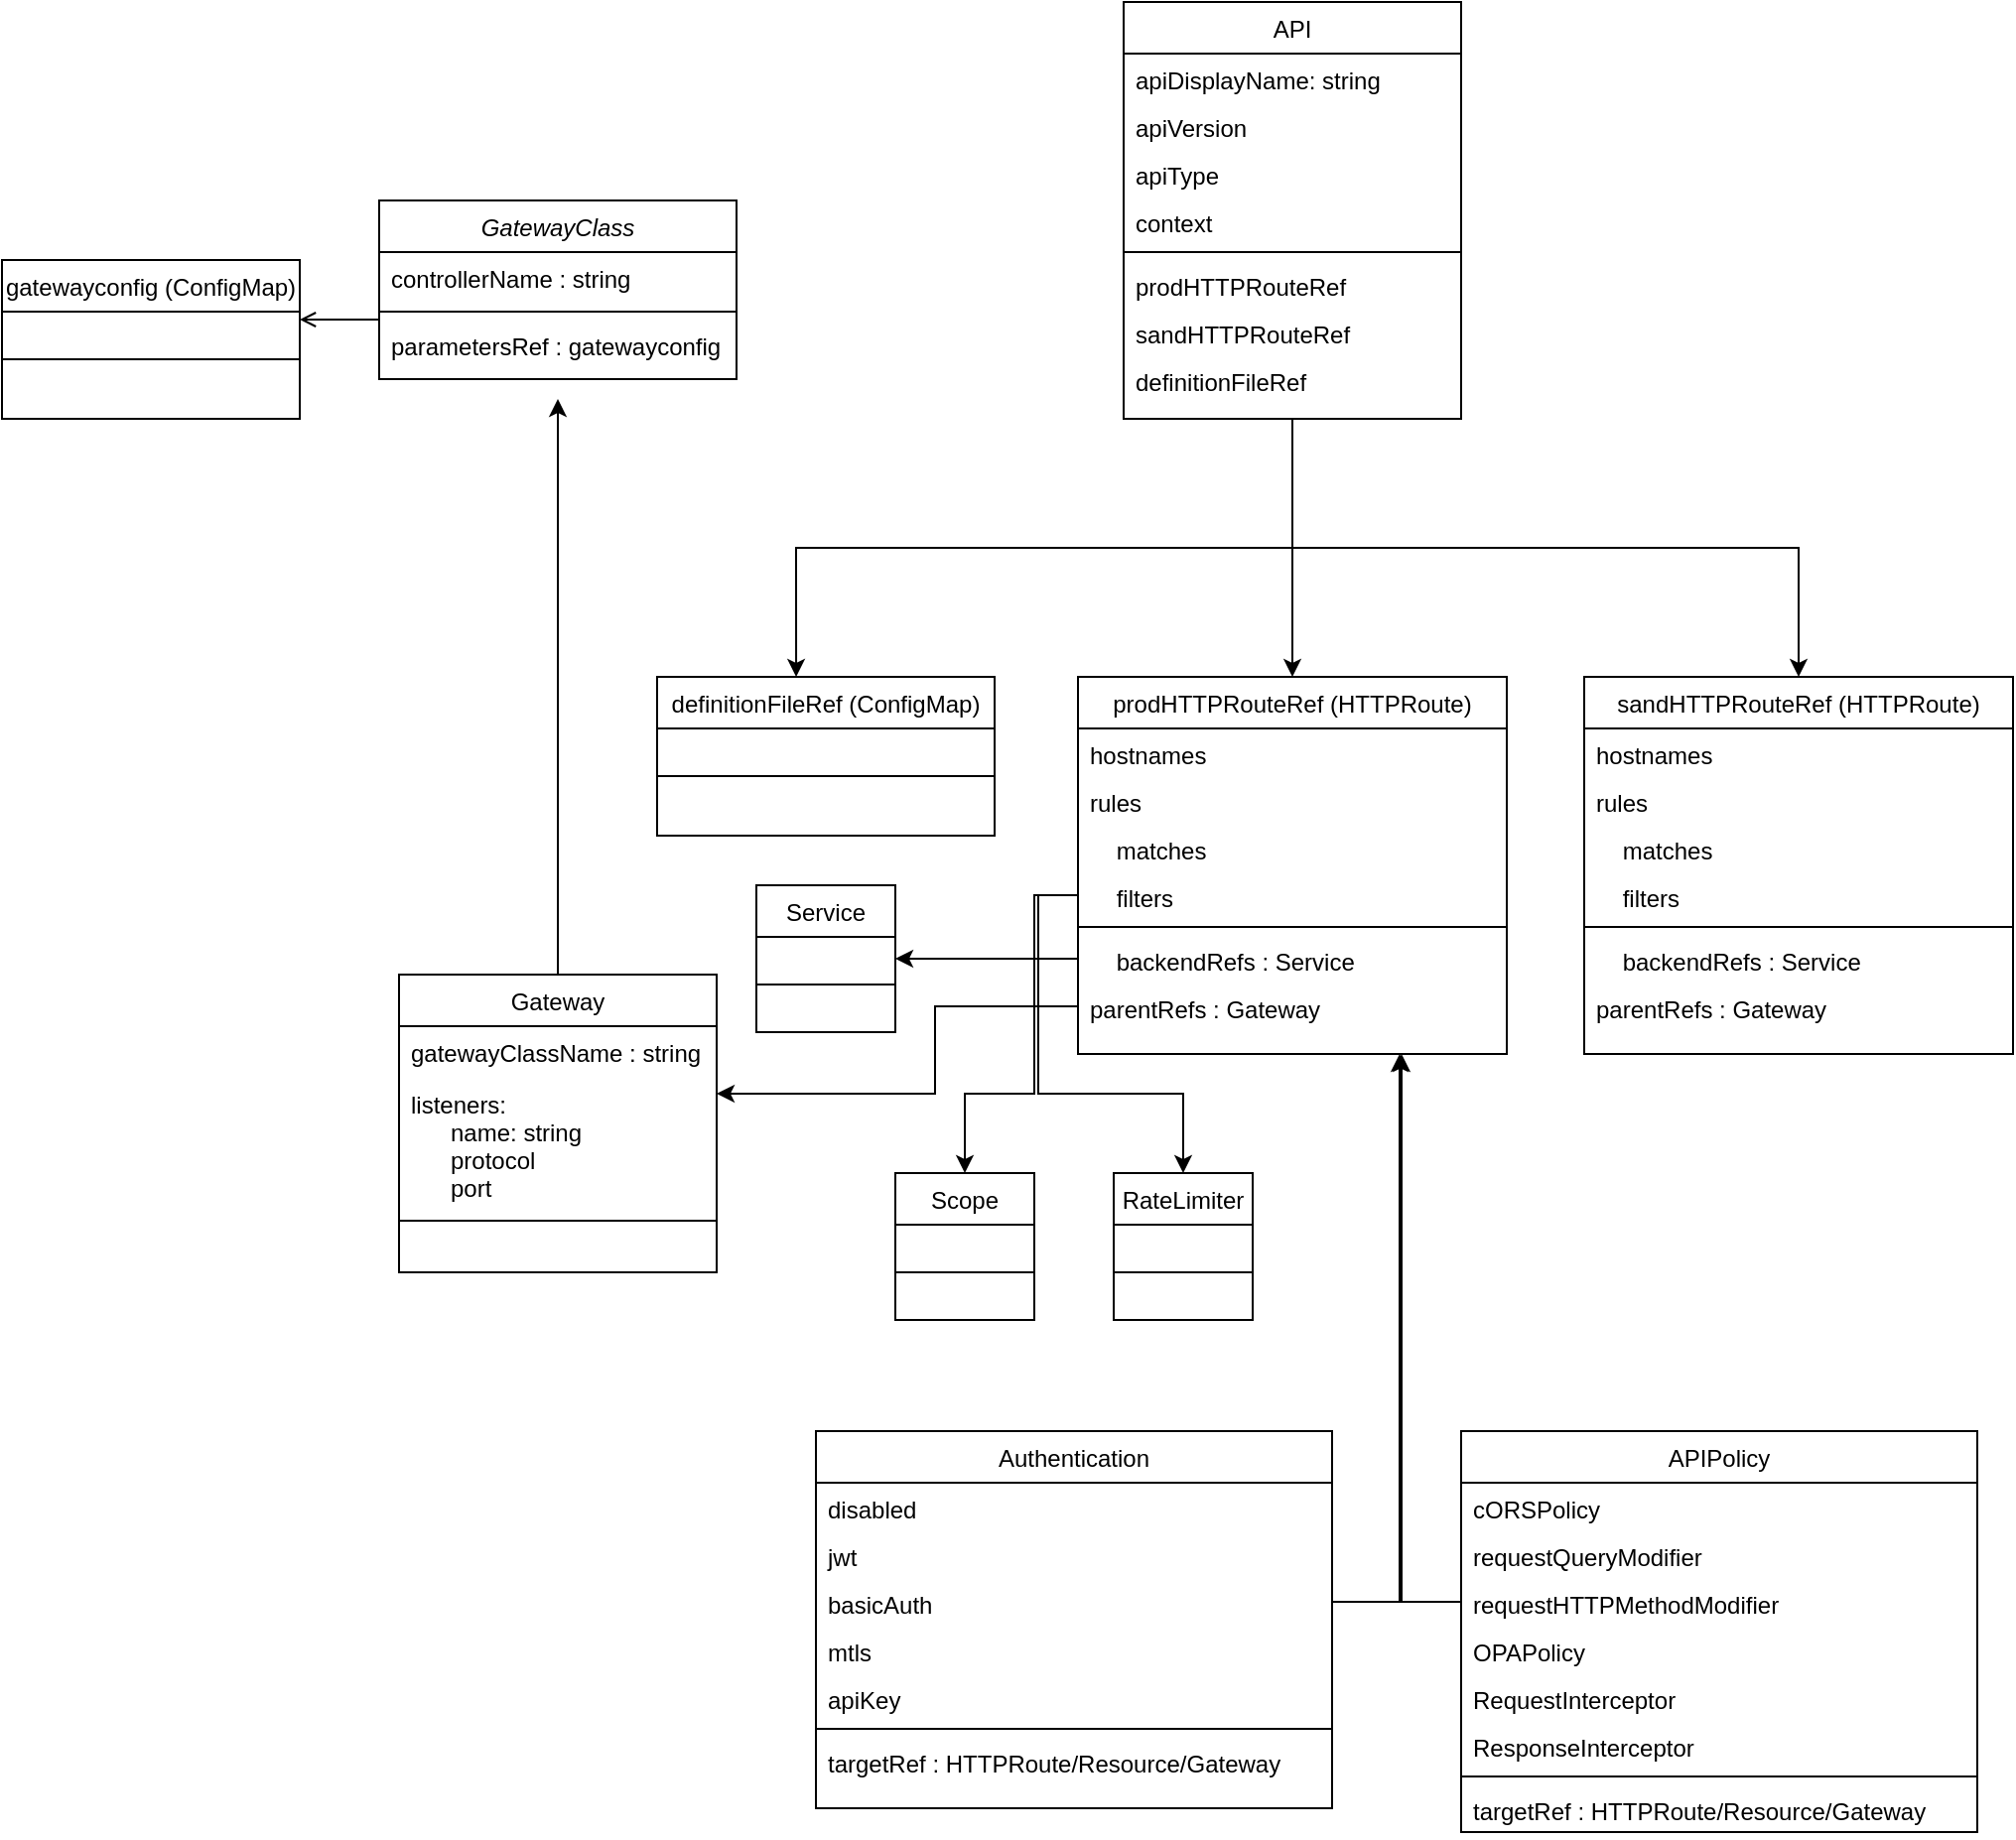 <mxfile version="20.5.3" type="embed"><diagram id="C5RBs43oDa-KdzZeNtuy" name="Page-1"><mxGraphModel dx="1669" dy="625" grid="1" gridSize="10" guides="1" tooltips="1" connect="1" arrows="1" fold="1" page="1" pageScale="1" pageWidth="827" pageHeight="1169" math="0" shadow="0"><root><mxCell id="WIyWlLk6GJQsqaUBKTNV-0"/><mxCell id="WIyWlLk6GJQsqaUBKTNV-1" parent="WIyWlLk6GJQsqaUBKTNV-0"/><mxCell id="nmCX1HU52F9oMf6bqaSX-96" style="edgeStyle=orthogonalEdgeStyle;rounded=0;orthogonalLoop=1;jettySize=auto;html=1;" parent="WIyWlLk6GJQsqaUBKTNV-1" source="zkfFHV4jXpPFQw0GAbJ--6" edge="1"><mxGeometry relative="1" as="geometry"><mxPoint x="-60" y="470" as="targetPoint"/></mxGeometry></mxCell><mxCell id="zkfFHV4jXpPFQw0GAbJ--6" value="Gateway" style="swimlane;fontStyle=0;align=center;verticalAlign=top;childLayout=stackLayout;horizontal=1;startSize=26;horizontalStack=0;resizeParent=1;resizeLast=0;collapsible=1;marginBottom=0;rounded=0;shadow=0;strokeWidth=1;" parent="WIyWlLk6GJQsqaUBKTNV-1" vertex="1"><mxGeometry x="-140" y="760" width="160" height="150" as="geometry"><mxRectangle x="130" y="380" width="160" height="26" as="alternateBounds"/></mxGeometry></mxCell><mxCell id="zkfFHV4jXpPFQw0GAbJ--7" value="gatewayClassName : string" style="text;align=left;verticalAlign=top;spacingLeft=4;spacingRight=4;overflow=hidden;rotatable=0;points=[[0,0.5],[1,0.5]];portConstraint=eastwest;" parent="zkfFHV4jXpPFQw0GAbJ--6" vertex="1"><mxGeometry y="26" width="160" height="26" as="geometry"/></mxCell><mxCell id="zkfFHV4jXpPFQw0GAbJ--8" value="listeners:&#10;      name: string&#10;      protocol&#10;      port&#10;" style="text;align=left;verticalAlign=top;spacingLeft=4;spacingRight=4;overflow=hidden;rotatable=0;points=[[0,0.5],[1,0.5]];portConstraint=eastwest;rounded=0;shadow=0;html=0;" parent="zkfFHV4jXpPFQw0GAbJ--6" vertex="1"><mxGeometry y="52" width="160" height="68" as="geometry"/></mxCell><mxCell id="zkfFHV4jXpPFQw0GAbJ--9" value="" style="line;html=1;strokeWidth=1;align=left;verticalAlign=middle;spacingTop=-1;spacingLeft=3;spacingRight=3;rotatable=0;labelPosition=right;points=[];portConstraint=eastwest;" parent="zkfFHV4jXpPFQw0GAbJ--6" vertex="1"><mxGeometry y="120" width="160" height="8" as="geometry"/></mxCell><mxCell id="nmCX1HU52F9oMf6bqaSX-47" style="edgeStyle=orthogonalEdgeStyle;rounded=0;orthogonalLoop=1;jettySize=auto;html=1;exitX=0.5;exitY=1;exitDx=0;exitDy=0;entryX=0.412;entryY=0;entryDx=0;entryDy=0;entryPerimeter=0;" parent="WIyWlLk6GJQsqaUBKTNV-1" source="zkfFHV4jXpPFQw0GAbJ--13" target="nmCX1HU52F9oMf6bqaSX-29" edge="1"><mxGeometry relative="1" as="geometry"><mxPoint x="395" y="560" as="targetPoint"/><Array as="points"><mxPoint x="310" y="545"/><mxPoint x="60" y="545"/></Array></mxGeometry></mxCell><mxCell id="nmCX1HU52F9oMf6bqaSX-48" style="edgeStyle=orthogonalEdgeStyle;rounded=0;orthogonalLoop=1;jettySize=auto;html=1;exitX=0.5;exitY=1;exitDx=0;exitDy=0;" parent="WIyWlLk6GJQsqaUBKTNV-1" source="zkfFHV4jXpPFQw0GAbJ--13" target="nmCX1HU52F9oMf6bqaSX-19" edge="1"><mxGeometry relative="1" as="geometry"><Array as="points"><mxPoint x="310" y="570"/><mxPoint x="310" y="570"/></Array></mxGeometry></mxCell><mxCell id="nmCX1HU52F9oMf6bqaSX-49" style="edgeStyle=orthogonalEdgeStyle;rounded=0;orthogonalLoop=1;jettySize=auto;html=1;exitX=0.75;exitY=1;exitDx=0;exitDy=0;entryX=0.5;entryY=0;entryDx=0;entryDy=0;" parent="WIyWlLk6GJQsqaUBKTNV-1" source="zkfFHV4jXpPFQw0GAbJ--13" target="nmCX1HU52F9oMf6bqaSX-35" edge="1"><mxGeometry relative="1" as="geometry"><Array as="points"><mxPoint x="310" y="480"/><mxPoint x="310" y="545"/><mxPoint x="565" y="545"/></Array></mxGeometry></mxCell><mxCell id="zkfFHV4jXpPFQw0GAbJ--13" value="API" style="swimlane;fontStyle=0;align=center;verticalAlign=top;childLayout=stackLayout;horizontal=1;startSize=26;horizontalStack=0;resizeParent=1;resizeLast=0;collapsible=1;marginBottom=0;rounded=0;shadow=0;strokeWidth=1;" parent="WIyWlLk6GJQsqaUBKTNV-1" vertex="1"><mxGeometry x="225" y="270" width="170" height="210" as="geometry"><mxRectangle x="340" y="380" width="170" height="26" as="alternateBounds"/></mxGeometry></mxCell><mxCell id="zkfFHV4jXpPFQw0GAbJ--14" value="apiDisplayName: string" style="text;align=left;verticalAlign=top;spacingLeft=4;spacingRight=4;overflow=hidden;rotatable=0;points=[[0,0.5],[1,0.5]];portConstraint=eastwest;" parent="zkfFHV4jXpPFQw0GAbJ--13" vertex="1"><mxGeometry y="26" width="170" height="24" as="geometry"/></mxCell><mxCell id="nmCX1HU52F9oMf6bqaSX-13" value="apiVersion" style="text;align=left;verticalAlign=top;spacingLeft=4;spacingRight=4;overflow=hidden;rotatable=0;points=[[0,0.5],[1,0.5]];portConstraint=eastwest;" parent="zkfFHV4jXpPFQw0GAbJ--13" vertex="1"><mxGeometry y="50" width="170" height="24" as="geometry"/></mxCell><mxCell id="nmCX1HU52F9oMf6bqaSX-17" value="apiType" style="text;align=left;verticalAlign=top;spacingLeft=4;spacingRight=4;overflow=hidden;rotatable=0;points=[[0,0.5],[1,0.5]];portConstraint=eastwest;" parent="zkfFHV4jXpPFQw0GAbJ--13" vertex="1"><mxGeometry y="74" width="170" height="24" as="geometry"/></mxCell><mxCell id="nmCX1HU52F9oMf6bqaSX-18" value="context" style="text;align=left;verticalAlign=top;spacingLeft=4;spacingRight=4;overflow=hidden;rotatable=0;points=[[0,0.5],[1,0.5]];portConstraint=eastwest;" parent="zkfFHV4jXpPFQw0GAbJ--13" vertex="1"><mxGeometry y="98" width="170" height="24" as="geometry"/></mxCell><mxCell id="zkfFHV4jXpPFQw0GAbJ--15" value="" style="line;html=1;strokeWidth=1;align=left;verticalAlign=middle;spacingTop=-1;spacingLeft=3;spacingRight=3;rotatable=0;labelPosition=right;points=[];portConstraint=eastwest;" parent="zkfFHV4jXpPFQw0GAbJ--13" vertex="1"><mxGeometry y="122" width="170" height="8" as="geometry"/></mxCell><mxCell id="nmCX1HU52F9oMf6bqaSX-15" value="prodHTTPRouteRef" style="text;align=left;verticalAlign=top;spacingLeft=4;spacingRight=4;overflow=hidden;rotatable=0;points=[[0,0.5],[1,0.5]];portConstraint=eastwest;" parent="zkfFHV4jXpPFQw0GAbJ--13" vertex="1"><mxGeometry y="130" width="170" height="24" as="geometry"/></mxCell><mxCell id="nmCX1HU52F9oMf6bqaSX-16" value="sandHTTPRouteRef" style="text;align=left;verticalAlign=top;spacingLeft=4;spacingRight=4;overflow=hidden;rotatable=0;points=[[0,0.5],[1,0.5]];portConstraint=eastwest;" parent="zkfFHV4jXpPFQw0GAbJ--13" vertex="1"><mxGeometry y="154" width="170" height="24" as="geometry"/></mxCell><mxCell id="nmCX1HU52F9oMf6bqaSX-14" value="definitionFileRef" style="text;align=left;verticalAlign=top;spacingLeft=4;spacingRight=4;overflow=hidden;rotatable=0;points=[[0,0.5],[1,0.5]];portConstraint=eastwest;" parent="zkfFHV4jXpPFQw0GAbJ--13" vertex="1"><mxGeometry y="178" width="170" height="24" as="geometry"/></mxCell><mxCell id="nmCX1HU52F9oMf6bqaSX-54" style="edgeStyle=orthogonalEdgeStyle;rounded=0;orthogonalLoop=1;jettySize=auto;html=1;exitX=0;exitY=0.5;exitDx=0;exitDy=0;" parent="WIyWlLk6GJQsqaUBKTNV-1" source="nmCX1HU52F9oMf6bqaSX-20" target="zkfFHV4jXpPFQw0GAbJ--8" edge="1"><mxGeometry relative="1" as="geometry"><mxPoint x="780" y="890" as="targetPoint"/><Array as="points"><mxPoint x="130" y="776"/><mxPoint x="130" y="820"/></Array></mxGeometry></mxCell><mxCell id="nmCX1HU52F9oMf6bqaSX-58" style="edgeStyle=orthogonalEdgeStyle;rounded=0;orthogonalLoop=1;jettySize=auto;html=1;entryX=1;entryY=0.5;entryDx=0;entryDy=0;" parent="WIyWlLk6GJQsqaUBKTNV-1" source="nmCX1HU52F9oMf6bqaSX-25" target="nmCX1HU52F9oMf6bqaSX-56" edge="1"><mxGeometry relative="1" as="geometry"/></mxCell><mxCell id="nmCX1HU52F9oMf6bqaSX-19" value="prodHTTPRouteRef (HTTPRoute)" style="swimlane;fontStyle=0;align=center;verticalAlign=top;childLayout=stackLayout;horizontal=1;startSize=26;horizontalStack=0;resizeParent=1;resizeLast=0;collapsible=1;marginBottom=0;rounded=0;shadow=0;strokeWidth=1;" parent="WIyWlLk6GJQsqaUBKTNV-1" vertex="1"><mxGeometry x="202" y="610" width="216" height="190" as="geometry"><mxRectangle x="340" y="380" width="170" height="26" as="alternateBounds"/></mxGeometry></mxCell><mxCell id="nmCX1HU52F9oMf6bqaSX-21" value="hostnames" style="text;align=left;verticalAlign=top;spacingLeft=4;spacingRight=4;overflow=hidden;rotatable=0;points=[[0,0.5],[1,0.5]];portConstraint=eastwest;" parent="nmCX1HU52F9oMf6bqaSX-19" vertex="1"><mxGeometry y="26" width="216" height="24" as="geometry"/></mxCell><mxCell id="nmCX1HU52F9oMf6bqaSX-22" value="rules" style="text;align=left;verticalAlign=top;spacingLeft=4;spacingRight=4;overflow=hidden;rotatable=0;points=[[0,0.5],[1,0.5]];portConstraint=eastwest;" parent="nmCX1HU52F9oMf6bqaSX-19" vertex="1"><mxGeometry y="50" width="216" height="24" as="geometry"/></mxCell><mxCell id="nmCX1HU52F9oMf6bqaSX-23" value="    matches " style="text;align=left;verticalAlign=top;spacingLeft=4;spacingRight=4;overflow=hidden;rotatable=0;points=[[0,0.5],[1,0.5]];portConstraint=eastwest;" parent="nmCX1HU52F9oMf6bqaSX-19" vertex="1"><mxGeometry y="74" width="216" height="24" as="geometry"/></mxCell><mxCell id="nmCX1HU52F9oMf6bqaSX-34" value="    filters " style="text;align=left;verticalAlign=top;spacingLeft=4;spacingRight=4;overflow=hidden;rotatable=0;points=[[0,0.5],[1,0.5]];portConstraint=eastwest;" parent="nmCX1HU52F9oMf6bqaSX-19" vertex="1"><mxGeometry y="98" width="216" height="24" as="geometry"/></mxCell><mxCell id="nmCX1HU52F9oMf6bqaSX-24" value="" style="line;html=1;strokeWidth=1;align=left;verticalAlign=middle;spacingTop=-1;spacingLeft=3;spacingRight=3;rotatable=0;labelPosition=right;points=[];portConstraint=eastwest;" parent="nmCX1HU52F9oMf6bqaSX-19" vertex="1"><mxGeometry y="122" width="216" height="8" as="geometry"/></mxCell><mxCell id="nmCX1HU52F9oMf6bqaSX-25" value="    backendRefs : Service" style="text;align=left;verticalAlign=top;spacingLeft=4;spacingRight=4;overflow=hidden;rotatable=0;points=[[0,0.5],[1,0.5]];portConstraint=eastwest;" parent="nmCX1HU52F9oMf6bqaSX-19" vertex="1"><mxGeometry y="130" width="216" height="24" as="geometry"/></mxCell><mxCell id="nmCX1HU52F9oMf6bqaSX-20" value="parentRefs : Gateway" style="text;align=left;verticalAlign=top;spacingLeft=4;spacingRight=4;overflow=hidden;rotatable=0;points=[[0,0.5],[1,0.5]];portConstraint=eastwest;" parent="nmCX1HU52F9oMf6bqaSX-19" vertex="1"><mxGeometry y="154" width="216" height="24" as="geometry"/></mxCell><mxCell id="nmCX1HU52F9oMf6bqaSX-29" value="definitionFileRef (ConfigMap)" style="swimlane;fontStyle=0;align=center;verticalAlign=top;childLayout=stackLayout;horizontal=1;startSize=26;horizontalStack=0;resizeParent=1;resizeLast=0;collapsible=1;marginBottom=0;rounded=0;shadow=0;strokeWidth=1;" parent="WIyWlLk6GJQsqaUBKTNV-1" vertex="1"><mxGeometry x="-10" y="610" width="170" height="80" as="geometry"><mxRectangle x="550" y="140" width="160" height="26" as="alternateBounds"/></mxGeometry></mxCell><mxCell id="nmCX1HU52F9oMf6bqaSX-30" value="" style="line;html=1;strokeWidth=1;align=left;verticalAlign=middle;spacingTop=-1;spacingLeft=3;spacingRight=3;rotatable=0;labelPosition=right;points=[];portConstraint=eastwest;" parent="nmCX1HU52F9oMf6bqaSX-29" vertex="1"><mxGeometry y="26" width="170" height="48" as="geometry"/></mxCell><mxCell id="nmCX1HU52F9oMf6bqaSX-35" value="sandHTTPRouteRef (HTTPRoute)" style="swimlane;fontStyle=0;align=center;verticalAlign=top;childLayout=stackLayout;horizontal=1;startSize=26;horizontalStack=0;resizeParent=1;resizeLast=0;collapsible=1;marginBottom=0;rounded=0;shadow=0;strokeWidth=1;" parent="WIyWlLk6GJQsqaUBKTNV-1" vertex="1"><mxGeometry x="457" y="610" width="216" height="190" as="geometry"><mxRectangle x="340" y="380" width="170" height="26" as="alternateBounds"/></mxGeometry></mxCell><mxCell id="nmCX1HU52F9oMf6bqaSX-37" value="hostnames" style="text;align=left;verticalAlign=top;spacingLeft=4;spacingRight=4;overflow=hidden;rotatable=0;points=[[0,0.5],[1,0.5]];portConstraint=eastwest;" parent="nmCX1HU52F9oMf6bqaSX-35" vertex="1"><mxGeometry y="26" width="216" height="24" as="geometry"/></mxCell><mxCell id="nmCX1HU52F9oMf6bqaSX-38" value="rules" style="text;align=left;verticalAlign=top;spacingLeft=4;spacingRight=4;overflow=hidden;rotatable=0;points=[[0,0.5],[1,0.5]];portConstraint=eastwest;" parent="nmCX1HU52F9oMf6bqaSX-35" vertex="1"><mxGeometry y="50" width="216" height="24" as="geometry"/></mxCell><mxCell id="nmCX1HU52F9oMf6bqaSX-39" value="    matches " style="text;align=left;verticalAlign=top;spacingLeft=4;spacingRight=4;overflow=hidden;rotatable=0;points=[[0,0.5],[1,0.5]];portConstraint=eastwest;" parent="nmCX1HU52F9oMf6bqaSX-35" vertex="1"><mxGeometry y="74" width="216" height="24" as="geometry"/></mxCell><mxCell id="nmCX1HU52F9oMf6bqaSX-40" value="    filters" style="text;align=left;verticalAlign=top;spacingLeft=4;spacingRight=4;overflow=hidden;rotatable=0;points=[[0,0.5],[1,0.5]];portConstraint=eastwest;" parent="nmCX1HU52F9oMf6bqaSX-35" vertex="1"><mxGeometry y="98" width="216" height="24" as="geometry"/></mxCell><mxCell id="nmCX1HU52F9oMf6bqaSX-42" value="" style="line;html=1;strokeWidth=1;align=left;verticalAlign=middle;spacingTop=-1;spacingLeft=3;spacingRight=3;rotatable=0;labelPosition=right;points=[];portConstraint=eastwest;" parent="nmCX1HU52F9oMf6bqaSX-35" vertex="1"><mxGeometry y="122" width="216" height="8" as="geometry"/></mxCell><mxCell id="nmCX1HU52F9oMf6bqaSX-41" value="    backendRefs : Service" style="text;align=left;verticalAlign=top;spacingLeft=4;spacingRight=4;overflow=hidden;rotatable=0;points=[[0,0.5],[1,0.5]];portConstraint=eastwest;" parent="nmCX1HU52F9oMf6bqaSX-35" vertex="1"><mxGeometry y="130" width="216" height="24" as="geometry"/></mxCell><mxCell id="nmCX1HU52F9oMf6bqaSX-36" value="parentRefs : Gateway" style="text;align=left;verticalAlign=top;spacingLeft=4;spacingRight=4;overflow=hidden;rotatable=0;points=[[0,0.5],[1,0.5]];portConstraint=eastwest;" parent="nmCX1HU52F9oMf6bqaSX-35" vertex="1"><mxGeometry y="154" width="216" height="24" as="geometry"/></mxCell><mxCell id="nmCX1HU52F9oMf6bqaSX-56" value="Service" style="swimlane;fontStyle=0;align=center;verticalAlign=top;childLayout=stackLayout;horizontal=1;startSize=26;horizontalStack=0;resizeParent=1;resizeLast=0;collapsible=1;marginBottom=0;rounded=0;shadow=0;strokeWidth=1;" parent="WIyWlLk6GJQsqaUBKTNV-1" vertex="1"><mxGeometry x="40" y="715" width="70" height="74" as="geometry"><mxRectangle x="550" y="140" width="160" height="26" as="alternateBounds"/></mxGeometry></mxCell><mxCell id="nmCX1HU52F9oMf6bqaSX-57" value="" style="line;html=1;strokeWidth=1;align=left;verticalAlign=middle;spacingTop=-1;spacingLeft=3;spacingRight=3;rotatable=0;labelPosition=right;points=[];portConstraint=eastwest;" parent="nmCX1HU52F9oMf6bqaSX-56" vertex="1"><mxGeometry y="26" width="70" height="48" as="geometry"/></mxCell><mxCell id="nmCX1HU52F9oMf6bqaSX-75" style="edgeStyle=orthogonalEdgeStyle;rounded=0;orthogonalLoop=1;jettySize=auto;html=1;exitX=1;exitY=0.5;exitDx=0;exitDy=0;" parent="WIyWlLk6GJQsqaUBKTNV-1" source="nmCX1HU52F9oMf6bqaSX-70" edge="1"><mxGeometry relative="1" as="geometry"><mxPoint x="365" y="800" as="targetPoint"/><mxPoint x="345" y="1076" as="sourcePoint"/><Array as="points"><mxPoint x="365" y="1076"/></Array></mxGeometry></mxCell><mxCell id="nmCX1HU52F9oMf6bqaSX-67" value="Authentication" style="swimlane;fontStyle=0;align=center;verticalAlign=top;childLayout=stackLayout;horizontal=1;startSize=26;horizontalStack=0;resizeParent=1;resizeLast=0;collapsible=1;marginBottom=0;rounded=0;shadow=0;strokeWidth=1;" parent="WIyWlLk6GJQsqaUBKTNV-1" vertex="1"><mxGeometry x="70" y="990" width="260" height="190" as="geometry"><mxRectangle x="340" y="380" width="170" height="26" as="alternateBounds"/></mxGeometry></mxCell><mxCell id="nmCX1HU52F9oMf6bqaSX-69" value="disabled" style="text;align=left;verticalAlign=top;spacingLeft=4;spacingRight=4;overflow=hidden;rotatable=0;points=[[0,0.5],[1,0.5]];portConstraint=eastwest;" parent="nmCX1HU52F9oMf6bqaSX-67" vertex="1"><mxGeometry y="26" width="260" height="24" as="geometry"/></mxCell><mxCell id="nmCX1HU52F9oMf6bqaSX-68" value="jwt" style="text;align=left;verticalAlign=top;spacingLeft=4;spacingRight=4;overflow=hidden;rotatable=0;points=[[0,0.5],[1,0.5]];portConstraint=eastwest;" parent="nmCX1HU52F9oMf6bqaSX-67" vertex="1"><mxGeometry y="50" width="260" height="24" as="geometry"/></mxCell><mxCell id="nmCX1HU52F9oMf6bqaSX-70" value="basicAuth" style="text;align=left;verticalAlign=top;spacingLeft=4;spacingRight=4;overflow=hidden;rotatable=0;points=[[0,0.5],[1,0.5]];portConstraint=eastwest;" parent="nmCX1HU52F9oMf6bqaSX-67" vertex="1"><mxGeometry y="74" width="260" height="24" as="geometry"/></mxCell><mxCell id="nmCX1HU52F9oMf6bqaSX-71" value="mtls" style="text;align=left;verticalAlign=top;spacingLeft=4;spacingRight=4;overflow=hidden;rotatable=0;points=[[0,0.5],[1,0.5]];portConstraint=eastwest;" parent="nmCX1HU52F9oMf6bqaSX-67" vertex="1"><mxGeometry y="98" width="260" height="24" as="geometry"/></mxCell><mxCell id="nmCX1HU52F9oMf6bqaSX-76" value="apiKey" style="text;align=left;verticalAlign=top;spacingLeft=4;spacingRight=4;overflow=hidden;rotatable=0;points=[[0,0.5],[1,0.5]];portConstraint=eastwest;" parent="nmCX1HU52F9oMf6bqaSX-67" vertex="1"><mxGeometry y="122" width="260" height="24" as="geometry"/></mxCell><mxCell id="nmCX1HU52F9oMf6bqaSX-72" value="" style="line;html=1;strokeWidth=1;align=left;verticalAlign=middle;spacingTop=-1;spacingLeft=3;spacingRight=3;rotatable=0;labelPosition=right;points=[];portConstraint=eastwest;" parent="nmCX1HU52F9oMf6bqaSX-67" vertex="1"><mxGeometry y="146" width="260" height="8" as="geometry"/></mxCell><mxCell id="nmCX1HU52F9oMf6bqaSX-73" value="targetRef : HTTPRoute/Resource/Gateway" style="text;align=left;verticalAlign=top;spacingLeft=4;spacingRight=4;overflow=hidden;rotatable=0;points=[[0,0.5],[1,0.5]];portConstraint=eastwest;" parent="nmCX1HU52F9oMf6bqaSX-67" vertex="1"><mxGeometry y="154" width="260" height="24" as="geometry"/></mxCell><mxCell id="nmCX1HU52F9oMf6bqaSX-78" value="APIPolicy" style="swimlane;fontStyle=0;align=center;verticalAlign=top;childLayout=stackLayout;horizontal=1;startSize=26;horizontalStack=0;resizeParent=1;resizeLast=0;collapsible=1;marginBottom=0;rounded=0;shadow=0;strokeWidth=1;" parent="WIyWlLk6GJQsqaUBKTNV-1" vertex="1"><mxGeometry x="395" y="990" width="260" height="202" as="geometry"><mxRectangle x="340" y="380" width="170" height="26" as="alternateBounds"/></mxGeometry></mxCell><mxCell id="nmCX1HU52F9oMf6bqaSX-79" value="cORSPolicy" style="text;align=left;verticalAlign=top;spacingLeft=4;spacingRight=4;overflow=hidden;rotatable=0;points=[[0,0.5],[1,0.5]];portConstraint=eastwest;" parent="nmCX1HU52F9oMf6bqaSX-78" vertex="1"><mxGeometry y="26" width="260" height="24" as="geometry"/></mxCell><mxCell id="nmCX1HU52F9oMf6bqaSX-80" value="requestQueryModifier" style="text;align=left;verticalAlign=top;spacingLeft=4;spacingRight=4;overflow=hidden;rotatable=0;points=[[0,0.5],[1,0.5]];portConstraint=eastwest;" parent="nmCX1HU52F9oMf6bqaSX-78" vertex="1"><mxGeometry y="50" width="260" height="24" as="geometry"/></mxCell><mxCell id="nmCX1HU52F9oMf6bqaSX-81" value="requestHTTPMethodModifier" style="text;align=left;verticalAlign=top;spacingLeft=4;spacingRight=4;overflow=hidden;rotatable=0;points=[[0,0.5],[1,0.5]];portConstraint=eastwest;" parent="nmCX1HU52F9oMf6bqaSX-78" vertex="1"><mxGeometry y="74" width="260" height="24" as="geometry"/></mxCell><mxCell id="nmCX1HU52F9oMf6bqaSX-82" value="OPAPolicy" style="text;align=left;verticalAlign=top;spacingLeft=4;spacingRight=4;overflow=hidden;rotatable=0;points=[[0,0.5],[1,0.5]];portConstraint=eastwest;" parent="nmCX1HU52F9oMf6bqaSX-78" vertex="1"><mxGeometry y="98" width="260" height="24" as="geometry"/></mxCell><mxCell id="nmCX1HU52F9oMf6bqaSX-83" value="RequestInterceptor" style="text;align=left;verticalAlign=top;spacingLeft=4;spacingRight=4;overflow=hidden;rotatable=0;points=[[0,0.5],[1,0.5]];portConstraint=eastwest;" parent="nmCX1HU52F9oMf6bqaSX-78" vertex="1"><mxGeometry y="122" width="260" height="24" as="geometry"/></mxCell><mxCell id="nmCX1HU52F9oMf6bqaSX-84" value="ResponseInterceptor" style="text;align=left;verticalAlign=top;spacingLeft=4;spacingRight=4;overflow=hidden;rotatable=0;points=[[0,0.5],[1,0.5]];portConstraint=eastwest;" parent="nmCX1HU52F9oMf6bqaSX-78" vertex="1"><mxGeometry y="146" width="260" height="24" as="geometry"/></mxCell><mxCell id="nmCX1HU52F9oMf6bqaSX-85" value="" style="line;html=1;strokeWidth=1;align=left;verticalAlign=middle;spacingTop=-1;spacingLeft=3;spacingRight=3;rotatable=0;labelPosition=right;points=[];portConstraint=eastwest;" parent="nmCX1HU52F9oMf6bqaSX-78" vertex="1"><mxGeometry y="170" width="260" height="8" as="geometry"/></mxCell><mxCell id="nmCX1HU52F9oMf6bqaSX-86" value="targetRef : HTTPRoute/Resource/Gateway" style="text;align=left;verticalAlign=top;spacingLeft=4;spacingRight=4;overflow=hidden;rotatable=0;points=[[0,0.5],[1,0.5]];portConstraint=eastwest;" parent="nmCX1HU52F9oMf6bqaSX-78" vertex="1"><mxGeometry y="178" width="260" height="24" as="geometry"/></mxCell><mxCell id="nmCX1HU52F9oMf6bqaSX-87" value="GatewayClass" style="swimlane;fontStyle=2;align=center;verticalAlign=top;childLayout=stackLayout;horizontal=1;startSize=26;horizontalStack=0;resizeParent=1;resizeLast=0;collapsible=1;marginBottom=0;rounded=0;shadow=0;strokeWidth=1;" parent="WIyWlLk6GJQsqaUBKTNV-1" vertex="1"><mxGeometry x="-150" y="370" width="180" height="90" as="geometry"><mxRectangle x="230" y="140" width="160" height="26" as="alternateBounds"/></mxGeometry></mxCell><mxCell id="nmCX1HU52F9oMf6bqaSX-88" value="controllerName : string" style="text;align=left;verticalAlign=top;spacingLeft=4;spacingRight=4;overflow=hidden;rotatable=0;points=[[0,0.5],[1,0.5]];portConstraint=eastwest;" parent="nmCX1HU52F9oMf6bqaSX-87" vertex="1"><mxGeometry y="26" width="180" height="26" as="geometry"/></mxCell><mxCell id="nmCX1HU52F9oMf6bqaSX-89" value="" style="line;html=1;strokeWidth=1;align=left;verticalAlign=middle;spacingTop=-1;spacingLeft=3;spacingRight=3;rotatable=0;labelPosition=right;points=[];portConstraint=eastwest;" parent="nmCX1HU52F9oMf6bqaSX-87" vertex="1"><mxGeometry y="52" width="180" height="8" as="geometry"/></mxCell><mxCell id="nmCX1HU52F9oMf6bqaSX-90" value="parametersRef : gatewayconfig" style="text;align=left;verticalAlign=top;spacingLeft=4;spacingRight=4;overflow=hidden;rotatable=0;points=[[0,0.5],[1,0.5]];portConstraint=eastwest;" parent="nmCX1HU52F9oMf6bqaSX-87" vertex="1"><mxGeometry y="60" width="180" height="30" as="geometry"/></mxCell><mxCell id="nmCX1HU52F9oMf6bqaSX-91" value="gatewayconfig (ConfigMap)" style="swimlane;fontStyle=0;align=center;verticalAlign=top;childLayout=stackLayout;horizontal=1;startSize=26;horizontalStack=0;resizeParent=1;resizeLast=0;collapsible=1;marginBottom=0;rounded=0;shadow=0;strokeWidth=1;" parent="WIyWlLk6GJQsqaUBKTNV-1" vertex="1"><mxGeometry x="-340" y="400" width="150" height="80" as="geometry"><mxRectangle x="550" y="140" width="160" height="26" as="alternateBounds"/></mxGeometry></mxCell><mxCell id="nmCX1HU52F9oMf6bqaSX-92" value="" style="line;html=1;strokeWidth=1;align=left;verticalAlign=middle;spacingTop=-1;spacingLeft=3;spacingRight=3;rotatable=0;labelPosition=right;points=[];portConstraint=eastwest;" parent="nmCX1HU52F9oMf6bqaSX-91" vertex="1"><mxGeometry y="26" width="150" height="48" as="geometry"/></mxCell><mxCell id="nmCX1HU52F9oMf6bqaSX-93" value="" style="endArrow=open;shadow=0;strokeWidth=1;rounded=0;endFill=1;edgeStyle=elbowEdgeStyle;elbow=vertical;" parent="WIyWlLk6GJQsqaUBKTNV-1" source="nmCX1HU52F9oMf6bqaSX-87" target="nmCX1HU52F9oMf6bqaSX-91" edge="1"><mxGeometry x="0.5" y="41" relative="1" as="geometry"><mxPoint x="-75" y="392" as="sourcePoint"/><mxPoint x="85" y="392" as="targetPoint"/><mxPoint x="-40" y="32" as="offset"/></mxGeometry></mxCell><mxCell id="nmCX1HU52F9oMf6bqaSX-94" value="" style="resizable=0;align=left;verticalAlign=bottom;labelBackgroundColor=none;fontSize=12;" parent="nmCX1HU52F9oMf6bqaSX-93" connectable="0" vertex="1"><mxGeometry x="-1" relative="1" as="geometry"><mxPoint y="4" as="offset"/></mxGeometry></mxCell><mxCell id="nmCX1HU52F9oMf6bqaSX-95" value="" style="resizable=0;align=right;verticalAlign=bottom;labelBackgroundColor=none;fontSize=12;" parent="nmCX1HU52F9oMf6bqaSX-93" connectable="0" vertex="1"><mxGeometry x="1" relative="1" as="geometry"><mxPoint x="-7" y="4" as="offset"/></mxGeometry></mxCell><mxCell id="nmCX1HU52F9oMf6bqaSX-97" style="edgeStyle=orthogonalEdgeStyle;rounded=0;orthogonalLoop=1;jettySize=auto;html=1;exitX=0;exitY=0.5;exitDx=0;exitDy=0;entryX=0.75;entryY=1;entryDx=0;entryDy=0;" parent="WIyWlLk6GJQsqaUBKTNV-1" source="nmCX1HU52F9oMf6bqaSX-81" target="nmCX1HU52F9oMf6bqaSX-19" edge="1"><mxGeometry relative="1" as="geometry"><mxPoint x="240" y="800" as="targetPoint"/></mxGeometry></mxCell><mxCell id="nmCX1HU52F9oMf6bqaSX-99" value="Scope" style="swimlane;fontStyle=0;align=center;verticalAlign=top;childLayout=stackLayout;horizontal=1;startSize=26;horizontalStack=0;resizeParent=1;resizeLast=0;collapsible=1;marginBottom=0;rounded=0;shadow=0;strokeWidth=1;" parent="WIyWlLk6GJQsqaUBKTNV-1" vertex="1"><mxGeometry x="110" y="860" width="70" height="74" as="geometry"><mxRectangle x="550" y="140" width="160" height="26" as="alternateBounds"/></mxGeometry></mxCell><mxCell id="nmCX1HU52F9oMf6bqaSX-100" value="" style="line;html=1;strokeWidth=1;align=left;verticalAlign=middle;spacingTop=-1;spacingLeft=3;spacingRight=3;rotatable=0;labelPosition=right;points=[];portConstraint=eastwest;" parent="nmCX1HU52F9oMf6bqaSX-99" vertex="1"><mxGeometry y="26" width="70" height="48" as="geometry"/></mxCell><mxCell id="0" value="RateLimiter" style="swimlane;fontStyle=0;align=center;verticalAlign=top;childLayout=stackLayout;horizontal=1;startSize=26;horizontalStack=0;resizeParent=1;resizeLast=0;collapsible=1;marginBottom=0;rounded=0;shadow=0;strokeWidth=1;" vertex="1" parent="WIyWlLk6GJQsqaUBKTNV-1"><mxGeometry x="220" y="860" width="70" height="74" as="geometry"><mxRectangle x="550" y="140" width="160" height="26" as="alternateBounds"/></mxGeometry></mxCell><mxCell id="1" value="" style="line;html=1;strokeWidth=1;align=left;verticalAlign=middle;spacingTop=-1;spacingLeft=3;spacingRight=3;rotatable=0;labelPosition=right;points=[];portConstraint=eastwest;" vertex="1" parent="0"><mxGeometry y="26" width="70" height="48" as="geometry"/></mxCell><mxCell id="2" style="edgeStyle=orthogonalEdgeStyle;rounded=0;orthogonalLoop=1;jettySize=auto;html=1;exitX=0;exitY=0.5;exitDx=0;exitDy=0;" edge="1" parent="WIyWlLk6GJQsqaUBKTNV-1" source="nmCX1HU52F9oMf6bqaSX-34" target="0"><mxGeometry relative="1" as="geometry"><Array as="points"><mxPoint x="182" y="720"/><mxPoint x="182" y="820"/><mxPoint x="255" y="820"/></Array></mxGeometry></mxCell><mxCell id="3" style="edgeStyle=orthogonalEdgeStyle;rounded=0;orthogonalLoop=1;jettySize=auto;html=1;exitX=0;exitY=0.5;exitDx=0;exitDy=0;entryX=0.5;entryY=0;entryDx=0;entryDy=0;" edge="1" parent="WIyWlLk6GJQsqaUBKTNV-1" source="nmCX1HU52F9oMf6bqaSX-34" target="nmCX1HU52F9oMf6bqaSX-99"><mxGeometry relative="1" as="geometry"><Array as="points"><mxPoint x="180" y="720"/><mxPoint x="180" y="820"/><mxPoint x="145" y="820"/></Array></mxGeometry></mxCell></root></mxGraphModel></diagram></mxfile>
